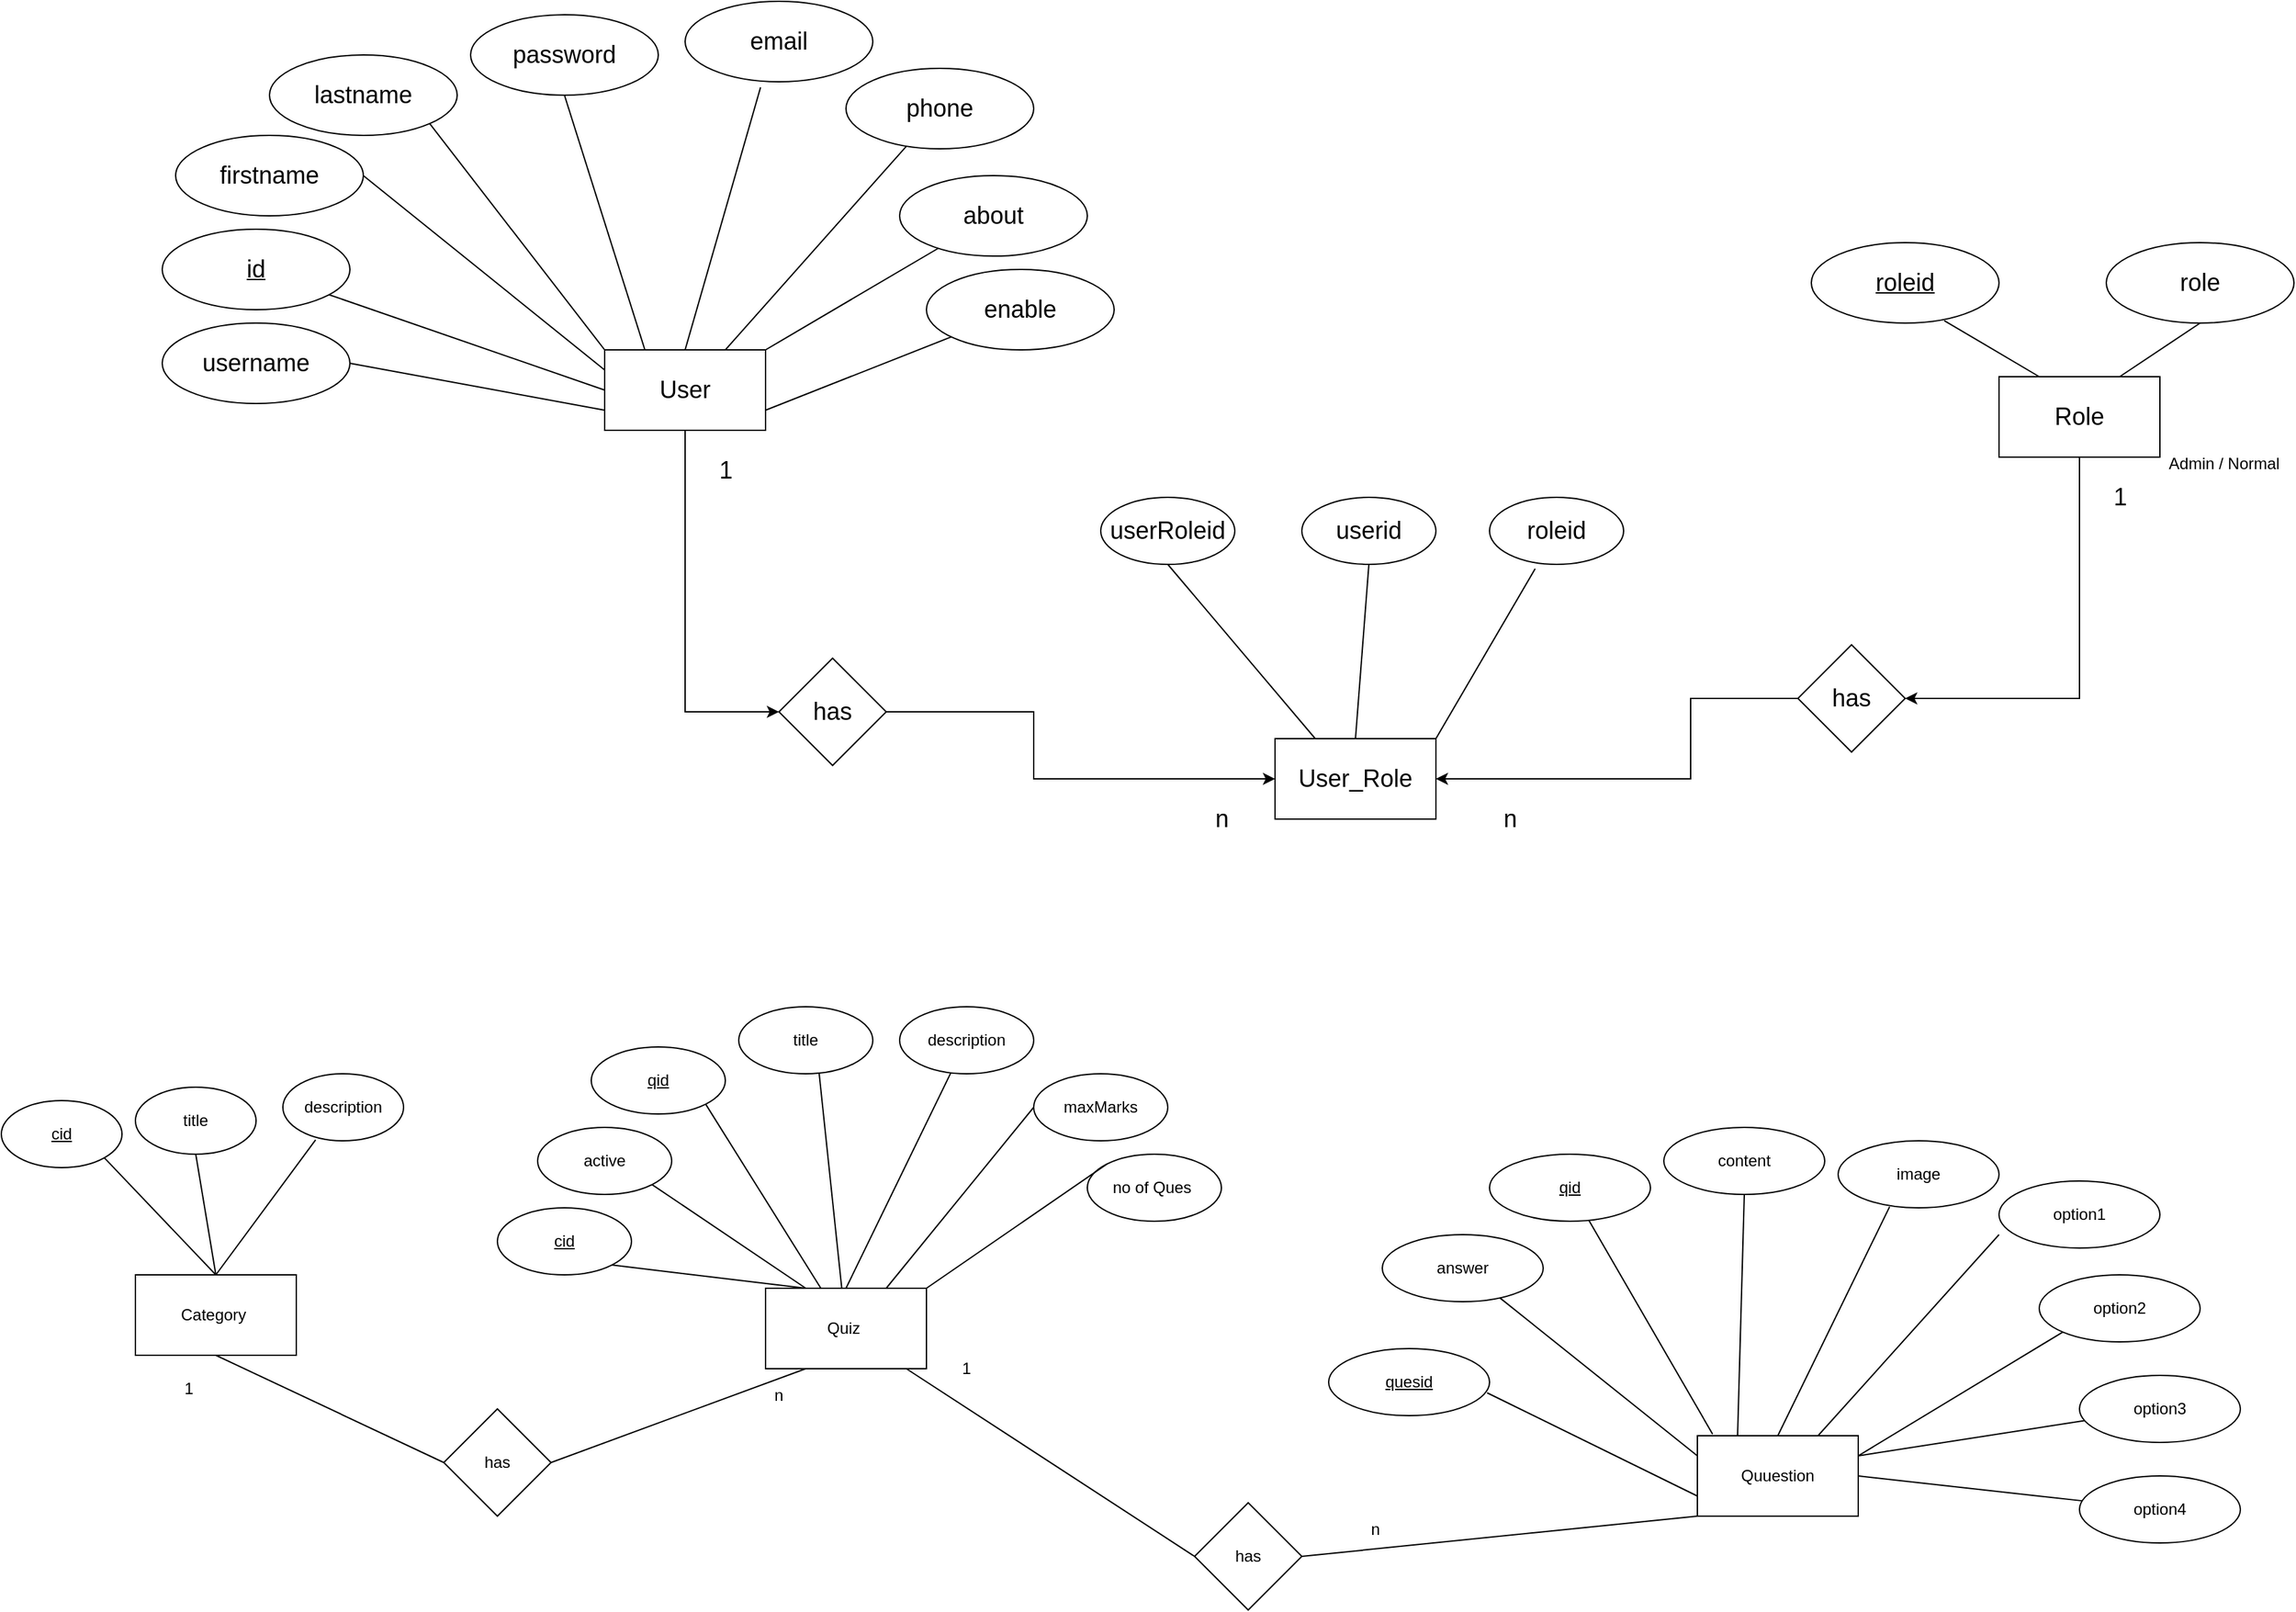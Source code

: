 <mxfile version="20.6.2" type="device"><diagram id="j0kbXDzHc4dUd25VJeXM" name="Page-1"><mxGraphModel dx="2431" dy="784" grid="1" gridSize="10" guides="1" tooltips="1" connect="1" arrows="1" fold="1" page="1" pageScale="1" pageWidth="850" pageHeight="1100" math="0" shadow="0"><root><mxCell id="0"/><mxCell id="1" parent="0"/><mxCell id="roBjnxwslyHIR3Z592_m-1" value="&lt;font style=&quot;font-size: 18px;&quot;&gt;User&lt;/font&gt;" style="rounded=0;whiteSpace=wrap;html=1;" parent="1" vertex="1"><mxGeometry x="400" y="270" width="120" height="60" as="geometry"/></mxCell><mxCell id="roBjnxwslyHIR3Z592_m-2" value="&lt;u&gt;id&lt;/u&gt;" style="ellipse;whiteSpace=wrap;html=1;fontSize=18;" parent="1" vertex="1"><mxGeometry x="70" y="180" width="140" height="60" as="geometry"/></mxCell><mxCell id="roBjnxwslyHIR3Z592_m-3" value="" style="endArrow=none;html=1;rounded=0;fontSize=18;entryX=0;entryY=0.5;entryDx=0;entryDy=0;" parent="1" source="roBjnxwslyHIR3Z592_m-2" target="roBjnxwslyHIR3Z592_m-1" edge="1"><mxGeometry width="50" height="50" relative="1" as="geometry"><mxPoint x="740" y="280" as="sourcePoint"/><mxPoint x="790" y="230" as="targetPoint"/></mxGeometry></mxCell><mxCell id="roBjnxwslyHIR3Z592_m-4" value="firstname" style="ellipse;whiteSpace=wrap;html=1;fontSize=18;" parent="1" vertex="1"><mxGeometry x="80" y="110" width="140" height="60" as="geometry"/></mxCell><mxCell id="roBjnxwslyHIR3Z592_m-5" value="" style="endArrow=none;html=1;rounded=0;fontSize=18;entryX=0;entryY=0.25;entryDx=0;entryDy=0;exitX=1;exitY=0.5;exitDx=0;exitDy=0;" parent="1" source="roBjnxwslyHIR3Z592_m-4" target="roBjnxwslyHIR3Z592_m-1" edge="1"><mxGeometry width="50" height="50" relative="1" as="geometry"><mxPoint x="230.0" y="219.29" as="sourcePoint"/><mxPoint x="410" y="219.29" as="targetPoint"/></mxGeometry></mxCell><mxCell id="roBjnxwslyHIR3Z592_m-6" value="lastname" style="ellipse;whiteSpace=wrap;html=1;fontSize=18;" parent="1" vertex="1"><mxGeometry x="150" y="50" width="140" height="60" as="geometry"/></mxCell><mxCell id="roBjnxwslyHIR3Z592_m-7" value="" style="endArrow=none;html=1;rounded=0;fontSize=18;entryX=0;entryY=0;entryDx=0;entryDy=0;exitX=1;exitY=1;exitDx=0;exitDy=0;" parent="1" source="roBjnxwslyHIR3Z592_m-6" target="roBjnxwslyHIR3Z592_m-1" edge="1"><mxGeometry width="50" height="50" relative="1" as="geometry"><mxPoint x="240.0" y="229.29" as="sourcePoint"/><mxPoint x="410" y="295" as="targetPoint"/></mxGeometry></mxCell><mxCell id="roBjnxwslyHIR3Z592_m-8" value="password" style="ellipse;whiteSpace=wrap;html=1;fontSize=18;" parent="1" vertex="1"><mxGeometry x="300" y="20" width="140" height="60" as="geometry"/></mxCell><mxCell id="roBjnxwslyHIR3Z592_m-9" value="email" style="ellipse;whiteSpace=wrap;html=1;fontSize=18;" parent="1" vertex="1"><mxGeometry x="460" y="10" width="140" height="60" as="geometry"/></mxCell><mxCell id="roBjnxwslyHIR3Z592_m-10" value="phone" style="ellipse;whiteSpace=wrap;html=1;fontSize=18;" parent="1" vertex="1"><mxGeometry x="580" y="60" width="140" height="60" as="geometry"/></mxCell><mxCell id="roBjnxwslyHIR3Z592_m-11" value="enable" style="ellipse;whiteSpace=wrap;html=1;fontSize=18;" parent="1" vertex="1"><mxGeometry x="640" y="210" width="140" height="60" as="geometry"/></mxCell><mxCell id="roBjnxwslyHIR3Z592_m-12" value="about" style="ellipse;whiteSpace=wrap;html=1;fontSize=18;" parent="1" vertex="1"><mxGeometry x="620" y="140" width="140" height="60" as="geometry"/></mxCell><mxCell id="roBjnxwslyHIR3Z592_m-13" value="" style="endArrow=none;html=1;rounded=0;fontSize=18;entryX=0.25;entryY=0;entryDx=0;entryDy=0;exitX=0.5;exitY=1;exitDx=0;exitDy=0;" parent="1" source="roBjnxwslyHIR3Z592_m-8" target="roBjnxwslyHIR3Z592_m-1" edge="1"><mxGeometry width="50" height="50" relative="1" as="geometry"><mxPoint x="350" y="140" as="sourcePoint"/><mxPoint x="490" y="260" as="targetPoint"/></mxGeometry></mxCell><mxCell id="roBjnxwslyHIR3Z592_m-14" value="" style="endArrow=none;html=1;rounded=0;fontSize=18;exitX=0.402;exitY=1.069;exitDx=0;exitDy=0;exitPerimeter=0;entryX=0.5;entryY=0;entryDx=0;entryDy=0;" parent="1" source="roBjnxwslyHIR3Z592_m-9" target="roBjnxwslyHIR3Z592_m-1" edge="1"><mxGeometry width="50" height="50" relative="1" as="geometry"><mxPoint x="360" y="150" as="sourcePoint"/><mxPoint x="450" y="260" as="targetPoint"/></mxGeometry></mxCell><mxCell id="roBjnxwslyHIR3Z592_m-15" value="" style="endArrow=none;html=1;rounded=0;fontSize=18;" parent="1" source="roBjnxwslyHIR3Z592_m-10" edge="1"><mxGeometry width="50" height="50" relative="1" as="geometry"><mxPoint x="465.14" y="149.58" as="sourcePoint"/><mxPoint x="490" y="270" as="targetPoint"/></mxGeometry></mxCell><mxCell id="roBjnxwslyHIR3Z592_m-16" value="" style="endArrow=none;html=1;rounded=0;fontSize=18;entryX=1;entryY=0;entryDx=0;entryDy=0;" parent="1" source="roBjnxwslyHIR3Z592_m-12" target="roBjnxwslyHIR3Z592_m-1" edge="1"><mxGeometry width="50" height="50" relative="1" as="geometry"><mxPoint x="618.971" y="176.892" as="sourcePoint"/><mxPoint x="500" y="280" as="targetPoint"/></mxGeometry></mxCell><mxCell id="roBjnxwslyHIR3Z592_m-17" value="" style="endArrow=none;html=1;rounded=0;fontSize=18;entryX=1;entryY=0.75;entryDx=0;entryDy=0;" parent="1" source="roBjnxwslyHIR3Z592_m-11" target="roBjnxwslyHIR3Z592_m-1" edge="1"><mxGeometry width="50" height="50" relative="1" as="geometry"><mxPoint x="651.259" y="246.317" as="sourcePoint"/><mxPoint x="530" y="280" as="targetPoint"/></mxGeometry></mxCell><mxCell id="roBjnxwslyHIR3Z592_m-18" value="username" style="ellipse;whiteSpace=wrap;html=1;fontSize=18;" parent="1" vertex="1"><mxGeometry x="70" y="250" width="140" height="60" as="geometry"/></mxCell><mxCell id="roBjnxwslyHIR3Z592_m-19" value="" style="endArrow=none;html=1;rounded=0;fontSize=18;entryX=0;entryY=0.75;entryDx=0;entryDy=0;exitX=1;exitY=0.5;exitDx=0;exitDy=0;" parent="1" source="roBjnxwslyHIR3Z592_m-18" target="roBjnxwslyHIR3Z592_m-1" edge="1"><mxGeometry width="50" height="50" relative="1" as="geometry"><mxPoint x="204.456" y="238.85" as="sourcePoint"/><mxPoint x="410" y="310" as="targetPoint"/></mxGeometry></mxCell><mxCell id="roBjnxwslyHIR3Z592_m-34" style="edgeStyle=orthogonalEdgeStyle;rounded=0;orthogonalLoop=1;jettySize=auto;html=1;exitX=0.5;exitY=1;exitDx=0;exitDy=0;fontFamily=Helvetica;fontSize=18;fontColor=default;entryX=1;entryY=0.5;entryDx=0;entryDy=0;" parent="1" source="roBjnxwslyHIR3Z592_m-20" target="roBjnxwslyHIR3Z592_m-28" edge="1"><mxGeometry relative="1" as="geometry"><mxPoint x="1500" y="560" as="targetPoint"/></mxGeometry></mxCell><mxCell id="roBjnxwslyHIR3Z592_m-20" value="Role" style="rounded=0;whiteSpace=wrap;html=1;fontFamily=Helvetica;fontSize=18;fontColor=default;strokeColor=default;fillColor=default;" parent="1" vertex="1"><mxGeometry x="1440" y="290" width="120" height="60" as="geometry"/></mxCell><mxCell id="roBjnxwslyHIR3Z592_m-21" value="&lt;u&gt;roleid&lt;/u&gt;" style="ellipse;whiteSpace=wrap;html=1;fontSize=18;" parent="1" vertex="1"><mxGeometry x="1300" y="190" width="140" height="60" as="geometry"/></mxCell><mxCell id="roBjnxwslyHIR3Z592_m-22" value="role" style="ellipse;whiteSpace=wrap;html=1;fontSize=18;" parent="1" vertex="1"><mxGeometry x="1520" y="190" width="140" height="60" as="geometry"/></mxCell><mxCell id="roBjnxwslyHIR3Z592_m-23" value="" style="endArrow=none;html=1;rounded=0;fontSize=18;entryX=0.25;entryY=0;entryDx=0;entryDy=0;exitX=0.708;exitY=0.969;exitDx=0;exitDy=0;exitPerimeter=0;" parent="1" source="roBjnxwslyHIR3Z592_m-21" target="roBjnxwslyHIR3Z592_m-20" edge="1"><mxGeometry width="50" height="50" relative="1" as="geometry"><mxPoint x="1275.0" y="240" as="sourcePoint"/><mxPoint x="1465" y="275" as="targetPoint"/></mxGeometry></mxCell><mxCell id="roBjnxwslyHIR3Z592_m-25" value="" style="endArrow=none;html=1;rounded=0;fontSize=18;entryX=0.75;entryY=0;entryDx=0;entryDy=0;exitX=0.5;exitY=1;exitDx=0;exitDy=0;" parent="1" source="roBjnxwslyHIR3Z592_m-22" target="roBjnxwslyHIR3Z592_m-20" edge="1"><mxGeometry width="50" height="50" relative="1" as="geometry"><mxPoint x="1285" y="250" as="sourcePoint"/><mxPoint x="1380" y="290" as="targetPoint"/></mxGeometry></mxCell><mxCell id="roBjnxwslyHIR3Z592_m-26" value="User_Role" style="rounded=0;whiteSpace=wrap;html=1;fontFamily=Helvetica;fontSize=18;fontColor=default;strokeColor=default;fillColor=default;" parent="1" vertex="1"><mxGeometry x="900" y="560" width="120" height="60" as="geometry"/></mxCell><mxCell id="roBjnxwslyHIR3Z592_m-43" style="edgeStyle=orthogonalEdgeStyle;rounded=0;orthogonalLoop=1;jettySize=auto;html=1;exitX=1;exitY=0.5;exitDx=0;exitDy=0;entryX=0;entryY=0.5;entryDx=0;entryDy=0;fontFamily=Helvetica;fontSize=18;fontColor=default;" parent="1" source="roBjnxwslyHIR3Z592_m-27" target="roBjnxwslyHIR3Z592_m-26" edge="1"><mxGeometry relative="1" as="geometry"><Array as="points"><mxPoint x="720" y="540"/><mxPoint x="720" y="590"/></Array></mxGeometry></mxCell><mxCell id="roBjnxwslyHIR3Z592_m-27" value="has" style="rhombus;whiteSpace=wrap;html=1;fontFamily=Helvetica;fontSize=18;fontColor=default;strokeColor=default;fillColor=default;" parent="1" vertex="1"><mxGeometry x="530" y="500" width="80" height="80" as="geometry"/></mxCell><mxCell id="roBjnxwslyHIR3Z592_m-35" style="edgeStyle=orthogonalEdgeStyle;rounded=0;orthogonalLoop=1;jettySize=auto;html=1;exitX=0;exitY=0.5;exitDx=0;exitDy=0;entryX=1;entryY=0.5;entryDx=0;entryDy=0;fontFamily=Helvetica;fontSize=18;fontColor=default;" parent="1" source="roBjnxwslyHIR3Z592_m-28" target="roBjnxwslyHIR3Z592_m-26" edge="1"><mxGeometry relative="1" as="geometry"><Array as="points"><mxPoint x="1210" y="530"/><mxPoint x="1210" y="590"/></Array></mxGeometry></mxCell><mxCell id="roBjnxwslyHIR3Z592_m-28" value="has" style="rhombus;whiteSpace=wrap;html=1;fontFamily=Helvetica;fontSize=18;fontColor=default;strokeColor=default;fillColor=default;" parent="1" vertex="1"><mxGeometry x="1290" y="490" width="80" height="80" as="geometry"/></mxCell><mxCell id="roBjnxwslyHIR3Z592_m-29" value="" style="endArrow=classic;html=1;rounded=0;fontFamily=Helvetica;fontSize=18;fontColor=default;exitX=0.5;exitY=1;exitDx=0;exitDy=0;entryX=0;entryY=0.5;entryDx=0;entryDy=0;" parent="1" source="roBjnxwslyHIR3Z592_m-1" target="roBjnxwslyHIR3Z592_m-27" edge="1"><mxGeometry width="50" height="50" relative="1" as="geometry"><mxPoint x="740" y="280" as="sourcePoint"/><mxPoint x="790" y="230" as="targetPoint"/><Array as="points"><mxPoint x="460" y="540"/></Array></mxGeometry></mxCell><mxCell id="roBjnxwslyHIR3Z592_m-36" value="userRoleid" style="ellipse;whiteSpace=wrap;html=1;fontFamily=Helvetica;fontSize=18;fontColor=default;strokeColor=default;fillColor=default;" parent="1" vertex="1"><mxGeometry x="770" y="380" width="100" height="50" as="geometry"/></mxCell><mxCell id="roBjnxwslyHIR3Z592_m-37" value="userid" style="ellipse;whiteSpace=wrap;html=1;fontFamily=Helvetica;fontSize=18;fontColor=default;strokeColor=default;fillColor=default;" parent="1" vertex="1"><mxGeometry x="920" y="380" width="100" height="50" as="geometry"/></mxCell><mxCell id="roBjnxwslyHIR3Z592_m-38" value="roleid" style="ellipse;whiteSpace=wrap;html=1;fontFamily=Helvetica;fontSize=18;fontColor=default;strokeColor=default;fillColor=default;" parent="1" vertex="1"><mxGeometry x="1060" y="380" width="100" height="50" as="geometry"/></mxCell><mxCell id="roBjnxwslyHIR3Z592_m-39" value="" style="endArrow=none;html=1;rounded=0;fontSize=18;entryX=0.25;entryY=0;entryDx=0;entryDy=0;exitX=1;exitY=0.5;exitDx=0;exitDy=0;" parent="1" target="roBjnxwslyHIR3Z592_m-26" edge="1"><mxGeometry width="50" height="50" relative="1" as="geometry"><mxPoint x="820.0" y="430" as="sourcePoint"/><mxPoint x="1010" y="465" as="targetPoint"/></mxGeometry></mxCell><mxCell id="roBjnxwslyHIR3Z592_m-40" value="" style="endArrow=none;html=1;rounded=0;fontSize=18;entryX=0.5;entryY=0;entryDx=0;entryDy=0;exitX=0.5;exitY=1;exitDx=0;exitDy=0;" parent="1" source="roBjnxwslyHIR3Z592_m-37" target="roBjnxwslyHIR3Z592_m-26" edge="1"><mxGeometry width="50" height="50" relative="1" as="geometry"><mxPoint x="830" y="440" as="sourcePoint"/><mxPoint x="930" y="510" as="targetPoint"/></mxGeometry></mxCell><mxCell id="roBjnxwslyHIR3Z592_m-41" value="" style="endArrow=none;html=1;rounded=0;fontSize=18;entryX=1;entryY=0;entryDx=0;entryDy=0;exitX=0.34;exitY=1.066;exitDx=0;exitDy=0;exitPerimeter=0;" parent="1" source="roBjnxwslyHIR3Z592_m-38" target="roBjnxwslyHIR3Z592_m-26" edge="1"><mxGeometry width="50" height="50" relative="1" as="geometry"><mxPoint x="980" y="440" as="sourcePoint"/><mxPoint x="960" y="510" as="targetPoint"/></mxGeometry></mxCell><mxCell id="roBjnxwslyHIR3Z592_m-46" value="1" style="text;html=1;align=center;verticalAlign=middle;resizable=0;points=[];autosize=1;strokeColor=none;fillColor=none;fontSize=18;fontFamily=Helvetica;fontColor=default;" parent="1" vertex="1"><mxGeometry x="475" y="340" width="30" height="40" as="geometry"/></mxCell><mxCell id="roBjnxwslyHIR3Z592_m-47" value="n" style="text;html=1;align=center;verticalAlign=middle;resizable=0;points=[];autosize=1;strokeColor=none;fillColor=none;fontSize=18;fontFamily=Helvetica;fontColor=default;" parent="1" vertex="1"><mxGeometry x="845" y="600" width="30" height="40" as="geometry"/></mxCell><mxCell id="roBjnxwslyHIR3Z592_m-48" value="1" style="text;html=1;align=center;verticalAlign=middle;resizable=0;points=[];autosize=1;strokeColor=none;fillColor=none;fontSize=18;fontFamily=Helvetica;fontColor=default;" parent="1" vertex="1"><mxGeometry x="1515" y="360" width="30" height="40" as="geometry"/></mxCell><mxCell id="roBjnxwslyHIR3Z592_m-49" value="n" style="text;html=1;align=center;verticalAlign=middle;resizable=0;points=[];autosize=1;strokeColor=none;fillColor=none;fontSize=18;fontFamily=Helvetica;fontColor=default;" parent="1" vertex="1"><mxGeometry x="1060" y="600" width="30" height="40" as="geometry"/></mxCell><mxCell id="o_Vq27Ry4yX4xyDWKr39-1" value="Category&amp;nbsp;" style="rounded=0;whiteSpace=wrap;html=1;" parent="1" vertex="1"><mxGeometry x="50" y="960" width="120" height="60" as="geometry"/></mxCell><mxCell id="o_Vq27Ry4yX4xyDWKr39-2" value="&lt;u&gt;cid&lt;/u&gt;" style="ellipse;whiteSpace=wrap;html=1;" parent="1" vertex="1"><mxGeometry x="-50" y="830" width="90" height="50" as="geometry"/></mxCell><mxCell id="o_Vq27Ry4yX4xyDWKr39-3" value="" style="endArrow=none;html=1;rounded=0;exitX=1;exitY=1;exitDx=0;exitDy=0;entryX=0.5;entryY=0;entryDx=0;entryDy=0;" parent="1" source="o_Vq27Ry4yX4xyDWKr39-2" target="o_Vq27Ry4yX4xyDWKr39-1" edge="1"><mxGeometry width="50" height="50" relative="1" as="geometry"><mxPoint x="270" y="720" as="sourcePoint"/><mxPoint x="320" y="670" as="targetPoint"/></mxGeometry></mxCell><mxCell id="o_Vq27Ry4yX4xyDWKr39-4" value="title" style="ellipse;whiteSpace=wrap;html=1;" parent="1" vertex="1"><mxGeometry x="50" y="820" width="90" height="50" as="geometry"/></mxCell><mxCell id="o_Vq27Ry4yX4xyDWKr39-5" value="" style="endArrow=none;html=1;rounded=0;exitX=0.5;exitY=1;exitDx=0;exitDy=0;entryX=0.5;entryY=0;entryDx=0;entryDy=0;" parent="1" source="o_Vq27Ry4yX4xyDWKr39-4" target="o_Vq27Ry4yX4xyDWKr39-1" edge="1"><mxGeometry width="50" height="50" relative="1" as="geometry"><mxPoint x="37.026" y="882.563" as="sourcePoint"/><mxPoint x="110" y="920" as="targetPoint"/></mxGeometry></mxCell><mxCell id="o_Vq27Ry4yX4xyDWKr39-7" value="description" style="ellipse;whiteSpace=wrap;html=1;" parent="1" vertex="1"><mxGeometry x="160" y="810" width="90" height="50" as="geometry"/></mxCell><mxCell id="o_Vq27Ry4yX4xyDWKr39-8" value="" style="endArrow=none;html=1;rounded=0;exitX=0.5;exitY=0;exitDx=0;exitDy=0;entryX=0.271;entryY=0.986;entryDx=0;entryDy=0;entryPerimeter=0;" parent="1" source="o_Vq27Ry4yX4xyDWKr39-1" target="o_Vq27Ry4yX4xyDWKr39-7" edge="1"><mxGeometry width="50" height="50" relative="1" as="geometry"><mxPoint x="230" y="920" as="sourcePoint"/><mxPoint x="280" y="870" as="targetPoint"/></mxGeometry></mxCell><mxCell id="o_Vq27Ry4yX4xyDWKr39-9" value="Quiz&amp;nbsp;" style="rounded=0;whiteSpace=wrap;html=1;" parent="1" vertex="1"><mxGeometry x="520" y="970" width="120" height="60" as="geometry"/></mxCell><mxCell id="o_Vq27Ry4yX4xyDWKr39-10" value="active" style="ellipse;whiteSpace=wrap;html=1;" parent="1" vertex="1"><mxGeometry x="350" y="850" width="100" height="50" as="geometry"/></mxCell><mxCell id="o_Vq27Ry4yX4xyDWKr39-11" value="" style="endArrow=none;html=1;rounded=0;exitX=1;exitY=1;exitDx=0;exitDy=0;entryX=0.25;entryY=0;entryDx=0;entryDy=0;" parent="1" source="o_Vq27Ry4yX4xyDWKr39-10" target="o_Vq27Ry4yX4xyDWKr39-9" edge="1"><mxGeometry width="50" height="50" relative="1" as="geometry"><mxPoint x="360" y="920" as="sourcePoint"/><mxPoint x="410" y="870" as="targetPoint"/></mxGeometry></mxCell><mxCell id="o_Vq27Ry4yX4xyDWKr39-12" value="&lt;u&gt;qid&lt;/u&gt;" style="ellipse;whiteSpace=wrap;html=1;" parent="1" vertex="1"><mxGeometry x="390" y="790" width="100" height="50" as="geometry"/></mxCell><mxCell id="o_Vq27Ry4yX4xyDWKr39-13" value="title" style="ellipse;whiteSpace=wrap;html=1;" parent="1" vertex="1"><mxGeometry x="500" y="760" width="100" height="50" as="geometry"/></mxCell><mxCell id="o_Vq27Ry4yX4xyDWKr39-14" value="description" style="ellipse;whiteSpace=wrap;html=1;" parent="1" vertex="1"><mxGeometry x="620" y="760" width="100" height="50" as="geometry"/></mxCell><mxCell id="o_Vq27Ry4yX4xyDWKr39-15" value="maxMarks" style="ellipse;whiteSpace=wrap;html=1;" parent="1" vertex="1"><mxGeometry x="720" y="810" width="100" height="50" as="geometry"/></mxCell><mxCell id="o_Vq27Ry4yX4xyDWKr39-16" value="no of Ques&amp;nbsp;" style="ellipse;whiteSpace=wrap;html=1;" parent="1" vertex="1"><mxGeometry x="760" y="870" width="100" height="50" as="geometry"/></mxCell><mxCell id="o_Vq27Ry4yX4xyDWKr39-17" value="&lt;u&gt;cid&lt;/u&gt;" style="ellipse;whiteSpace=wrap;html=1;" parent="1" vertex="1"><mxGeometry x="320" y="910" width="100" height="50" as="geometry"/></mxCell><mxCell id="o_Vq27Ry4yX4xyDWKr39-18" value="" style="endArrow=none;html=1;rounded=0;exitX=1;exitY=1;exitDx=0;exitDy=0;entryX=0.25;entryY=0;entryDx=0;entryDy=0;" parent="1" source="o_Vq27Ry4yX4xyDWKr39-17" target="o_Vq27Ry4yX4xyDWKr39-9" edge="1"><mxGeometry width="50" height="50" relative="1" as="geometry"><mxPoint x="410" y="920.0" as="sourcePoint"/><mxPoint x="540" y="970.0" as="targetPoint"/></mxGeometry></mxCell><mxCell id="o_Vq27Ry4yX4xyDWKr39-19" value="" style="endArrow=none;html=1;rounded=0;exitX=1;exitY=1;exitDx=0;exitDy=0;" parent="1" source="o_Vq27Ry4yX4xyDWKr39-12" target="o_Vq27Ry4yX4xyDWKr39-9" edge="1"><mxGeometry width="50" height="50" relative="1" as="geometry"><mxPoint x="415.864" y="972.42" as="sourcePoint"/><mxPoint x="530" y="950" as="targetPoint"/></mxGeometry></mxCell><mxCell id="o_Vq27Ry4yX4xyDWKr39-20" value="" style="endArrow=none;html=1;rounded=0;" parent="1" target="o_Vq27Ry4yX4xyDWKr39-9" edge="1"><mxGeometry width="50" height="50" relative="1" as="geometry"><mxPoint x="560" y="810" as="sourcePoint"/><mxPoint x="530" y="960" as="targetPoint"/></mxGeometry></mxCell><mxCell id="o_Vq27Ry4yX4xyDWKr39-21" value="" style="endArrow=none;html=1;rounded=0;entryX=0.5;entryY=0;entryDx=0;entryDy=0;" parent="1" source="o_Vq27Ry4yX4xyDWKr39-14" target="o_Vq27Ry4yX4xyDWKr39-9" edge="1"><mxGeometry width="50" height="50" relative="1" as="geometry"><mxPoint x="570" y="820.0" as="sourcePoint"/><mxPoint x="540" y="970.0" as="targetPoint"/></mxGeometry></mxCell><mxCell id="o_Vq27Ry4yX4xyDWKr39-22" value="" style="endArrow=none;html=1;rounded=0;entryX=0.75;entryY=0;entryDx=0;entryDy=0;exitX=0;exitY=0.5;exitDx=0;exitDy=0;" parent="1" source="o_Vq27Ry4yX4xyDWKr39-15" target="o_Vq27Ry4yX4xyDWKr39-9" edge="1"><mxGeometry width="50" height="50" relative="1" as="geometry"><mxPoint x="664.953" y="818.841" as="sourcePoint"/><mxPoint x="570" y="970.0" as="targetPoint"/></mxGeometry></mxCell><mxCell id="o_Vq27Ry4yX4xyDWKr39-23" value="" style="endArrow=none;html=1;rounded=0;entryX=1;entryY=0;entryDx=0;entryDy=0;exitX=0;exitY=0;exitDx=0;exitDy=0;" parent="1" source="o_Vq27Ry4yX4xyDWKr39-16" target="o_Vq27Ry4yX4xyDWKr39-9" edge="1"><mxGeometry width="50" height="50" relative="1" as="geometry"><mxPoint x="730" y="845.0" as="sourcePoint"/><mxPoint x="600" y="970.0" as="targetPoint"/></mxGeometry></mxCell><mxCell id="o_Vq27Ry4yX4xyDWKr39-24" value="" style="rhombus;whiteSpace=wrap;html=1;" parent="1" vertex="1"><mxGeometry x="280" y="1060" width="80" height="80" as="geometry"/></mxCell><mxCell id="o_Vq27Ry4yX4xyDWKr39-25" value="" style="endArrow=none;html=1;rounded=0;exitX=0.5;exitY=1;exitDx=0;exitDy=0;entryX=0;entryY=0.5;entryDx=0;entryDy=0;" parent="1" source="o_Vq27Ry4yX4xyDWKr39-1" target="o_Vq27Ry4yX4xyDWKr39-24" edge="1"><mxGeometry width="50" height="50" relative="1" as="geometry"><mxPoint x="270" y="1180" as="sourcePoint"/><mxPoint x="320" y="1130" as="targetPoint"/></mxGeometry></mxCell><mxCell id="o_Vq27Ry4yX4xyDWKr39-26" value="" style="endArrow=none;html=1;rounded=0;exitX=0.25;exitY=1;exitDx=0;exitDy=0;entryX=1;entryY=0.5;entryDx=0;entryDy=0;" parent="1" source="o_Vq27Ry4yX4xyDWKr39-9" target="o_Vq27Ry4yX4xyDWKr39-24" edge="1"><mxGeometry width="50" height="50" relative="1" as="geometry"><mxPoint x="120" y="1030.0" as="sourcePoint"/><mxPoint x="290" y="1110.0" as="targetPoint"/></mxGeometry></mxCell><mxCell id="o_Vq27Ry4yX4xyDWKr39-27" value="1" style="text;html=1;strokeColor=none;fillColor=none;align=center;verticalAlign=middle;whiteSpace=wrap;rounded=0;" parent="1" vertex="1"><mxGeometry x="60" y="1030" width="60" height="30" as="geometry"/></mxCell><mxCell id="o_Vq27Ry4yX4xyDWKr39-28" value="n" style="text;html=1;strokeColor=none;fillColor=none;align=center;verticalAlign=middle;whiteSpace=wrap;rounded=0;" parent="1" vertex="1"><mxGeometry x="500" y="1035" width="60" height="30" as="geometry"/></mxCell><mxCell id="o_Vq27Ry4yX4xyDWKr39-29" value="has" style="text;html=1;strokeColor=none;fillColor=none;align=center;verticalAlign=middle;whiteSpace=wrap;rounded=0;" parent="1" vertex="1"><mxGeometry x="290" y="1085" width="60" height="30" as="geometry"/></mxCell><mxCell id="o_Vq27Ry4yX4xyDWKr39-30" value="Quuestion" style="rounded=0;whiteSpace=wrap;html=1;" parent="1" vertex="1"><mxGeometry x="1215" y="1080" width="120" height="60" as="geometry"/></mxCell><mxCell id="o_Vq27Ry4yX4xyDWKr39-31" value="&lt;u&gt;qid&lt;/u&gt;" style="ellipse;whiteSpace=wrap;html=1;" parent="1" vertex="1"><mxGeometry x="1060" y="870" width="120" height="50" as="geometry"/></mxCell><mxCell id="o_Vq27Ry4yX4xyDWKr39-32" value="" style="endArrow=none;html=1;rounded=0;exitX=0.095;exitY=-0.019;exitDx=0;exitDy=0;exitPerimeter=0;" parent="1" source="o_Vq27Ry4yX4xyDWKr39-30" target="o_Vq27Ry4yX4xyDWKr39-31" edge="1"><mxGeometry width="50" height="50" relative="1" as="geometry"><mxPoint x="1040" y="1180" as="sourcePoint"/><mxPoint x="1020" y="1040" as="targetPoint"/></mxGeometry></mxCell><mxCell id="o_Vq27Ry4yX4xyDWKr39-33" value="answer" style="ellipse;whiteSpace=wrap;html=1;" parent="1" vertex="1"><mxGeometry x="980" y="930" width="120" height="50" as="geometry"/></mxCell><mxCell id="o_Vq27Ry4yX4xyDWKr39-34" value="&lt;u&gt;quesid&lt;/u&gt;" style="ellipse;whiteSpace=wrap;html=1;" parent="1" vertex="1"><mxGeometry x="940" y="1015" width="120" height="50" as="geometry"/></mxCell><mxCell id="o_Vq27Ry4yX4xyDWKr39-35" value="image" style="ellipse;whiteSpace=wrap;html=1;" parent="1" vertex="1"><mxGeometry x="1320" y="860" width="120" height="50" as="geometry"/></mxCell><mxCell id="o_Vq27Ry4yX4xyDWKr39-36" value="content" style="ellipse;whiteSpace=wrap;html=1;" parent="1" vertex="1"><mxGeometry x="1190" y="850" width="120" height="50" as="geometry"/></mxCell><mxCell id="o_Vq27Ry4yX4xyDWKr39-37" value="option1" style="ellipse;whiteSpace=wrap;html=1;" parent="1" vertex="1"><mxGeometry x="1440" y="890" width="120" height="50" as="geometry"/></mxCell><mxCell id="o_Vq27Ry4yX4xyDWKr39-38" value="option2" style="ellipse;whiteSpace=wrap;html=1;" parent="1" vertex="1"><mxGeometry x="1470" y="960" width="120" height="50" as="geometry"/></mxCell><mxCell id="o_Vq27Ry4yX4xyDWKr39-42" value="" style="endArrow=none;html=1;rounded=0;exitX=0;exitY=0.25;exitDx=0;exitDy=0;" parent="1" source="o_Vq27Ry4yX4xyDWKr39-30" target="o_Vq27Ry4yX4xyDWKr39-33" edge="1"><mxGeometry width="50" height="50" relative="1" as="geometry"><mxPoint x="1230" y="1110" as="sourcePoint"/><mxPoint x="1046.151" y="1040.975" as="targetPoint"/><Array as="points"/></mxGeometry></mxCell><mxCell id="o_Vq27Ry4yX4xyDWKr39-43" value="" style="endArrow=none;html=1;rounded=0;entryX=0.985;entryY=0.66;entryDx=0;entryDy=0;exitX=0;exitY=0.75;exitDx=0;exitDy=0;entryPerimeter=0;" parent="1" source="o_Vq27Ry4yX4xyDWKr39-30" target="o_Vq27Ry4yX4xyDWKr39-34" edge="1"><mxGeometry width="50" height="50" relative="1" as="geometry"><mxPoint x="1220" y="1140" as="sourcePoint"/><mxPoint x="1082.756" y="985.946" as="targetPoint"/></mxGeometry></mxCell><mxCell id="o_Vq27Ry4yX4xyDWKr39-44" value="" style="endArrow=none;html=1;rounded=0;exitX=0.25;exitY=0;exitDx=0;exitDy=0;entryX=0.5;entryY=1;entryDx=0;entryDy=0;" parent="1" source="o_Vq27Ry4yX4xyDWKr39-30" target="o_Vq27Ry4yX4xyDWKr39-36" edge="1"><mxGeometry width="50" height="50" relative="1" as="geometry"><mxPoint x="1280.04" y="1095.8" as="sourcePoint"/><mxPoint x="1130" y="940.0" as="targetPoint"/></mxGeometry></mxCell><mxCell id="o_Vq27Ry4yX4xyDWKr39-45" value="" style="endArrow=none;html=1;rounded=0;exitX=0.5;exitY=0;exitDx=0;exitDy=0;entryX=0.32;entryY=0.984;entryDx=0;entryDy=0;entryPerimeter=0;" parent="1" source="o_Vq27Ry4yX4xyDWKr39-30" target="o_Vq27Ry4yX4xyDWKr39-35" edge="1"><mxGeometry width="50" height="50" relative="1" as="geometry"><mxPoint x="1290" y="1100.0" as="sourcePoint"/><mxPoint x="1260" y="910.0" as="targetPoint"/></mxGeometry></mxCell><mxCell id="o_Vq27Ry4yX4xyDWKr39-46" value="" style="endArrow=none;html=1;rounded=0;exitX=0.75;exitY=0;exitDx=0;exitDy=0;entryX=0;entryY=0.8;entryDx=0;entryDy=0;entryPerimeter=0;" parent="1" source="o_Vq27Ry4yX4xyDWKr39-30" target="o_Vq27Ry4yX4xyDWKr39-37" edge="1"><mxGeometry width="50" height="50" relative="1" as="geometry"><mxPoint x="1320" y="1100.0" as="sourcePoint"/><mxPoint x="1368.4" y="919.2" as="targetPoint"/></mxGeometry></mxCell><mxCell id="o_Vq27Ry4yX4xyDWKr39-47" value="" style="endArrow=none;html=1;rounded=0;exitX=1;exitY=0.25;exitDx=0;exitDy=0;entryX=0;entryY=1;entryDx=0;entryDy=0;" parent="1" source="o_Vq27Ry4yX4xyDWKr39-30" target="o_Vq27Ry4yX4xyDWKr39-38" edge="1"><mxGeometry width="50" height="50" relative="1" as="geometry"><mxPoint x="1350" y="1100.0" as="sourcePoint"/><mxPoint x="1450" y="940.0" as="targetPoint"/></mxGeometry></mxCell><mxCell id="o_Vq27Ry4yX4xyDWKr39-48" value="option3" style="ellipse;whiteSpace=wrap;html=1;" parent="1" vertex="1"><mxGeometry x="1500" y="1035" width="120" height="50" as="geometry"/></mxCell><mxCell id="o_Vq27Ry4yX4xyDWKr39-49" value="option4" style="ellipse;whiteSpace=wrap;html=1;" parent="1" vertex="1"><mxGeometry x="1500" y="1110" width="120" height="50" as="geometry"/></mxCell><mxCell id="o_Vq27Ry4yX4xyDWKr39-50" value="" style="endArrow=none;html=1;rounded=0;exitX=1;exitY=0.25;exitDx=0;exitDy=0;" parent="1" source="o_Vq27Ry4yX4xyDWKr39-30" target="o_Vq27Ry4yX4xyDWKr39-48" edge="1"><mxGeometry width="50" height="50" relative="1" as="geometry"><mxPoint x="1350" y="1140.0" as="sourcePoint"/><mxPoint x="1496.963" y="1012.42" as="targetPoint"/></mxGeometry></mxCell><mxCell id="o_Vq27Ry4yX4xyDWKr39-51" value="" style="endArrow=none;html=1;rounded=0;exitX=1;exitY=0.5;exitDx=0;exitDy=0;" parent="1" source="o_Vq27Ry4yX4xyDWKr39-30" target="o_Vq27Ry4yX4xyDWKr39-49" edge="1"><mxGeometry width="50" height="50" relative="1" as="geometry"><mxPoint x="1350" y="1140" as="sourcePoint"/><mxPoint x="1522.429" y="1085.235" as="targetPoint"/></mxGeometry></mxCell><mxCell id="o_Vq27Ry4yX4xyDWKr39-55" value="has" style="rhombus;whiteSpace=wrap;html=1;" parent="1" vertex="1"><mxGeometry x="840" y="1130" width="80" height="80" as="geometry"/></mxCell><mxCell id="o_Vq27Ry4yX4xyDWKr39-56" value="" style="endArrow=none;html=1;rounded=0;exitX=0;exitY=0.5;exitDx=0;exitDy=0;entryX=0;entryY=0.5;entryDx=0;entryDy=0;startArrow=none;" parent="1" source="o_Vq27Ry4yX4xyDWKr39-58" target="o_Vq27Ry4yX4xyDWKr39-55" edge="1"><mxGeometry width="50" height="50" relative="1" as="geometry"><mxPoint x="790" y="1150" as="sourcePoint"/><mxPoint x="840" y="1100" as="targetPoint"/></mxGeometry></mxCell><mxCell id="o_Vq27Ry4yX4xyDWKr39-57" value="" style="endArrow=none;html=1;rounded=0;exitX=0;exitY=1;exitDx=0;exitDy=0;entryX=1;entryY=0.5;entryDx=0;entryDy=0;" parent="1" source="o_Vq27Ry4yX4xyDWKr39-30" target="o_Vq27Ry4yX4xyDWKr39-55" edge="1"><mxGeometry width="50" height="50" relative="1" as="geometry"><mxPoint x="650" y="1040" as="sourcePoint"/><mxPoint x="850" y="1190" as="targetPoint"/></mxGeometry></mxCell><mxCell id="o_Vq27Ry4yX4xyDWKr39-58" value="1" style="text;html=1;strokeColor=none;fillColor=none;align=center;verticalAlign=middle;whiteSpace=wrap;rounded=0;" parent="1" vertex="1"><mxGeometry x="625" y="980" width="90" height="100" as="geometry"/></mxCell><mxCell id="o_Vq27Ry4yX4xyDWKr39-59" value="" style="endArrow=none;html=1;rounded=0;exitX=1;exitY=1;exitDx=0;exitDy=0;entryX=0;entryY=0.5;entryDx=0;entryDy=0;" parent="1" source="o_Vq27Ry4yX4xyDWKr39-9" target="o_Vq27Ry4yX4xyDWKr39-58" edge="1"><mxGeometry width="50" height="50" relative="1" as="geometry"><mxPoint x="640" y="1030" as="sourcePoint"/><mxPoint x="840" y="1180" as="targetPoint"/></mxGeometry></mxCell><mxCell id="o_Vq27Ry4yX4xyDWKr39-60" value="n" style="text;html=1;strokeColor=none;fillColor=none;align=center;verticalAlign=middle;whiteSpace=wrap;rounded=0;" parent="1" vertex="1"><mxGeometry x="930" y="1100" width="90" height="100" as="geometry"/></mxCell><mxCell id="ExEJenPN0F7h_6_Gd_T3-1" value="Admin / Normal" style="text;html=1;strokeColor=none;fillColor=none;align=center;verticalAlign=middle;whiteSpace=wrap;rounded=0;" vertex="1" parent="1"><mxGeometry x="1558" y="340" width="100" height="30" as="geometry"/></mxCell></root></mxGraphModel></diagram></mxfile>